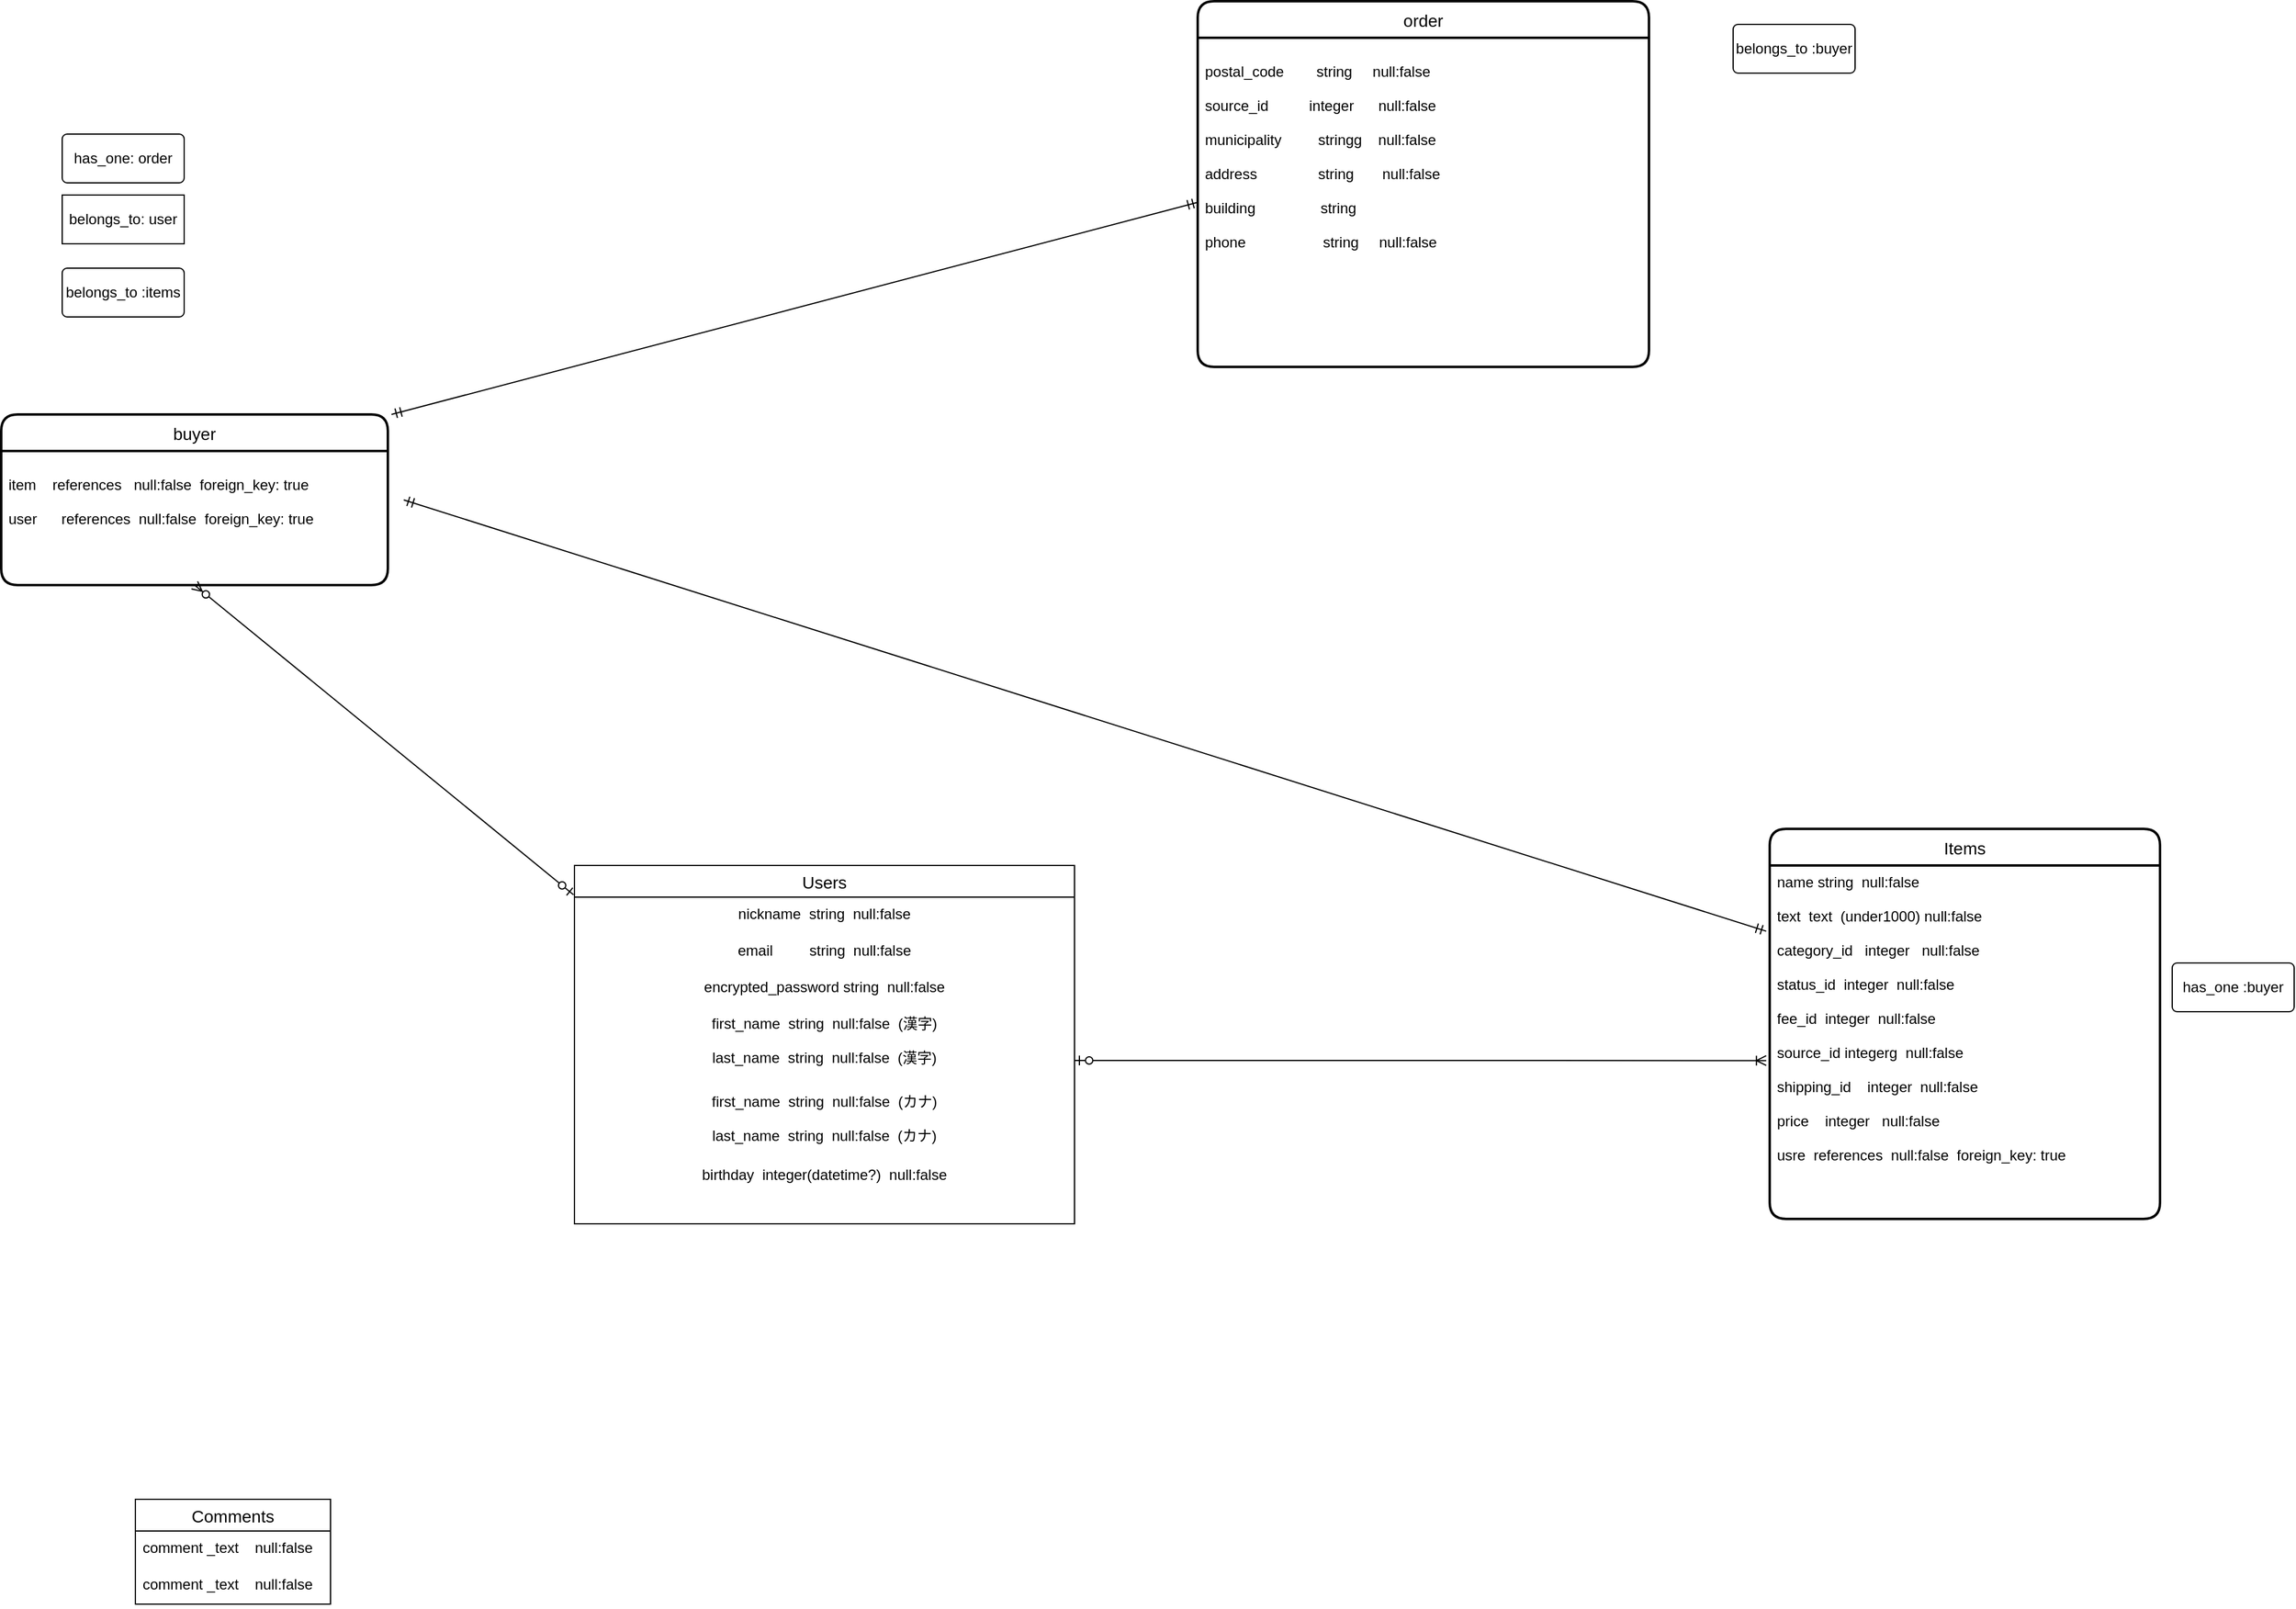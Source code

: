 <mxfile version="13.6.5">
    <diagram id="6sOw9x7CiEr7s7SWxQgY" name="ページ1">
        <mxGraphModel dx="3689" dy="2991" grid="1" gridSize="10" guides="1" tooltips="1" connect="1" arrows="1" fold="1" page="1" pageScale="1" pageWidth="827" pageHeight="1169" math="0" shadow="0">
            <root>
                <mxCell id="0"/>
                <mxCell id="1" parent="0"/>
                <mxCell id="45" value="Comments" style="swimlane;fontStyle=0;childLayout=stackLayout;horizontal=1;startSize=26;horizontalStack=0;resizeParent=1;resizeParentMax=0;resizeLast=0;collapsible=1;marginBottom=0;align=center;fontSize=14;" parent="1" vertex="1">
                    <mxGeometry x="-2050" y="-460" width="160" height="86" as="geometry"/>
                </mxCell>
                <mxCell id="71" value="comment _text    null:false" style="text;strokeColor=none;fillColor=none;spacingLeft=4;spacingRight=4;overflow=hidden;rotatable=0;points=[[0,0.5],[1,0.5]];portConstraint=eastwest;fontSize=12;" parent="45" vertex="1">
                    <mxGeometry y="26" width="160" height="30" as="geometry"/>
                </mxCell>
                <mxCell id="48" value="comment _text    null:false" style="text;strokeColor=none;fillColor=none;spacingLeft=4;spacingRight=4;overflow=hidden;rotatable=0;points=[[0,0.5],[1,0.5]];portConstraint=eastwest;fontSize=12;" parent="45" vertex="1">
                    <mxGeometry y="56" width="160" height="30" as="geometry"/>
                </mxCell>
                <mxCell id="89" value="" style="edgeStyle=entityRelationEdgeStyle;fontSize=12;html=1;endArrow=ERoneToMany;startArrow=ERzeroToOne;entryX=-0.009;entryY=0.552;entryDx=0;entryDy=0;entryPerimeter=0;" parent="1" target="44" edge="1">
                    <mxGeometry width="100" height="100" relative="1" as="geometry">
                        <mxPoint x="-1280" y="-820" as="sourcePoint"/>
                        <mxPoint x="-1180" y="-920" as="targetPoint"/>
                    </mxGeometry>
                </mxCell>
                <mxCell id="15" value="Users" style="swimlane;fontStyle=0;childLayout=stackLayout;horizontal=1;startSize=26;horizontalStack=0;resizeParent=1;resizeParentMax=0;resizeLast=0;collapsible=1;marginBottom=0;align=center;fontSize=14;" parent="1" vertex="1">
                    <mxGeometry x="-1690" y="-980" width="410" height="294" as="geometry"/>
                </mxCell>
                <mxCell id="17" value="nickname  string  null:false" style="text;strokeColor=none;fillColor=none;spacingLeft=4;spacingRight=4;overflow=hidden;rotatable=0;points=[[0,0.5],[1,0.5]];portConstraint=eastwest;fontSize=12;align=center;fontStyle=0;labelBorderColor=none;" parent="15" vertex="1">
                    <mxGeometry y="26" width="410" height="30" as="geometry"/>
                </mxCell>
                <mxCell id="16" value="email         string  null:false" style="text;strokeColor=none;fillColor=none;spacingLeft=4;spacingRight=4;overflow=hidden;rotatable=0;points=[[0,0.5],[1,0.5]];portConstraint=eastwest;fontSize=12;align=center;fontStyle=0" parent="15" vertex="1">
                    <mxGeometry y="56" width="410" height="30" as="geometry"/>
                </mxCell>
                <mxCell id="20" value="encrypted_password string  null:false" style="text;strokeColor=none;fillColor=none;spacingLeft=4;spacingRight=4;overflow=hidden;rotatable=0;points=[[0,0.5],[1,0.5]];portConstraint=eastwest;fontSize=12;align=center;" parent="15" vertex="1">
                    <mxGeometry y="86" width="410" height="30" as="geometry"/>
                </mxCell>
                <mxCell id="21" value="first_name  string  null:false  (漢字)&#10;&#10;last_name  string  null:false  (漢字)&#10;&#10;" style="text;strokeColor=none;fillColor=none;spacingLeft=4;spacingRight=4;overflow=hidden;rotatable=0;points=[[0,0.5],[1,0.5]];portConstraint=eastwest;fontSize=12;align=center;" parent="15" vertex="1">
                    <mxGeometry y="116" width="410" height="64" as="geometry"/>
                </mxCell>
                <mxCell id="22" value="first_name  string  null:false  (カナ)&#10;&#10;last_name  string  null:false  (カナ)" style="text;strokeColor=none;fillColor=none;spacingLeft=4;spacingRight=4;overflow=hidden;rotatable=0;points=[[0,0.5],[1,0.5]];portConstraint=eastwest;fontSize=12;align=center;" parent="15" vertex="1">
                    <mxGeometry y="180" width="410" height="60" as="geometry"/>
                </mxCell>
                <mxCell id="23" value="birthday  integer(datetime?)  null:false" style="text;strokeColor=none;fillColor=none;spacingLeft=4;spacingRight=4;overflow=hidden;rotatable=0;points=[[0,0.5],[1,0.5]];portConstraint=eastwest;fontSize=12;align=center;" parent="15" vertex="1">
                    <mxGeometry y="240" width="410" height="54" as="geometry"/>
                </mxCell>
                <mxCell id="43" value="Items" style="swimlane;childLayout=stackLayout;horizontal=1;startSize=30;horizontalStack=0;rounded=1;fontSize=14;fontStyle=0;strokeWidth=2;resizeParent=0;resizeLast=1;shadow=0;dashed=0;align=center;" parent="1" vertex="1">
                    <mxGeometry x="-710" y="-1010" width="320" height="320" as="geometry"/>
                </mxCell>
                <mxCell id="44" value="name string  null:false&#10;&#10;text  text  (under1000) null:false&#10;&#10;category_id   integer   null:false&#10;&#10;status_id  integer  null:false&#10;&#10;fee_id  integer  null:false&#10;&#10;source_id integerg  null:false&#10;&#10;shipping_id    integer  null:false&#10;&#10;price    integer   null:false&#10;&#10;usre  references  null:false  foreign_key: true" style="align=left;strokeColor=none;fillColor=none;spacingLeft=4;fontSize=12;verticalAlign=top;resizable=0;rotatable=0;part=1;" parent="43" vertex="1">
                    <mxGeometry y="30" width="320" height="290" as="geometry"/>
                </mxCell>
                <mxCell id="83" style="edgeStyle=orthogonalEdgeStyle;rounded=0;orthogonalLoop=1;jettySize=auto;html=1;exitX=0.5;exitY=1;exitDx=0;exitDy=0;" parent="43" source="44" target="44" edge="1">
                    <mxGeometry relative="1" as="geometry"/>
                </mxCell>
                <mxCell id="108" value="belongs_to: user" style="whiteSpace=wrap;html=1;align=center;" parent="1" vertex="1">
                    <mxGeometry x="-2110" y="-1530" width="100" height="40" as="geometry"/>
                </mxCell>
                <mxCell id="109" value="belongs_to :items" style="rounded=1;arcSize=10;whiteSpace=wrap;html=1;align=center;" parent="1" vertex="1">
                    <mxGeometry x="-2110" y="-1470" width="100" height="40" as="geometry"/>
                </mxCell>
                <mxCell id="110" value="belongs_to :buyer" style="rounded=1;arcSize=10;whiteSpace=wrap;html=1;align=center;" parent="1" vertex="1">
                    <mxGeometry x="-740" y="-1670" width="100" height="40" as="geometry"/>
                </mxCell>
                <mxCell id="113" value="" style="fontSize=12;html=1;endArrow=ERmandOne;startArrow=ERmandOne;exitX=-0.009;exitY=0.186;exitDx=0;exitDy=0;entryX=1;entryY=1;entryDx=0;entryDy=0;exitPerimeter=0;" parent="1" source="44" edge="1">
                    <mxGeometry width="100" height="100" relative="1" as="geometry">
                        <mxPoint x="-1219.99" y="-1490.0" as="sourcePoint"/>
                        <mxPoint x="-1830" y="-1279.89" as="targetPoint"/>
                    </mxGeometry>
                </mxCell>
                <mxCell id="114" value="has_one :buyer" style="rounded=1;arcSize=10;whiteSpace=wrap;html=1;align=center;" parent="1" vertex="1">
                    <mxGeometry x="-380" y="-900" width="100" height="40" as="geometry"/>
                </mxCell>
                <mxCell id="62" value="order" style="swimlane;childLayout=stackLayout;horizontal=1;startSize=30;horizontalStack=0;rounded=1;fontSize=14;fontStyle=0;strokeWidth=2;resizeParent=0;resizeLast=1;shadow=0;dashed=0;align=center;" parent="1" vertex="1">
                    <mxGeometry x="-1179" y="-1689" width="370" height="300" as="geometry"/>
                </mxCell>
                <mxCell id="63" value="&#10;postal_code        string     null:false&#10;&#10;source_id          integer      null:false&#10;&#10;municipality         stringg    null:false&#10;&#10;address               string       null:false&#10;&#10;building                string&#10;&#10;phone                   string     null:false&#10;&#10;" style="align=left;strokeColor=none;fillColor=none;spacingLeft=4;fontSize=12;verticalAlign=top;resizable=0;rotatable=0;part=1;" parent="62" vertex="1">
                    <mxGeometry y="30" width="370" height="270" as="geometry"/>
                </mxCell>
                <mxCell id="100" value="buyer" style="swimlane;childLayout=stackLayout;horizontal=1;startSize=30;horizontalStack=0;rounded=1;fontSize=14;fontStyle=0;strokeWidth=2;resizeParent=0;resizeLast=1;shadow=0;dashed=0;align=center;" parent="1" vertex="1">
                    <mxGeometry x="-2160" y="-1350" width="317" height="140" as="geometry"/>
                </mxCell>
                <mxCell id="101" value="&#10;item    references   null:false  foreign_key: true&#10;&#10;user      references  null:false  foreign_key: true    &#10;" style="align=left;strokeColor=none;fillColor=none;spacingLeft=4;fontSize=12;verticalAlign=top;resizable=0;rotatable=0;part=1;" parent="100" vertex="1">
                    <mxGeometry y="30" width="317" height="110" as="geometry"/>
                </mxCell>
                <mxCell id="117" value="" style="fontSize=12;html=1;endArrow=ERmandOne;startArrow=ERmandOne;entryX=0;entryY=0.5;entryDx=0;entryDy=0;" parent="1" target="63" edge="1">
                    <mxGeometry width="100" height="100" relative="1" as="geometry">
                        <mxPoint x="-1840" y="-1350" as="sourcePoint"/>
                        <mxPoint x="-1300" y="-1520" as="targetPoint"/>
                    </mxGeometry>
                </mxCell>
                <mxCell id="118" value="has_one: order" style="rounded=1;arcSize=10;whiteSpace=wrap;html=1;align=center;" parent="1" vertex="1">
                    <mxGeometry x="-2110" y="-1580" width="100" height="40" as="geometry"/>
                </mxCell>
                <mxCell id="119" value="" style="fontSize=12;html=1;endArrow=ERzeroToMany;startArrow=ERzeroToOne;entryX=0.5;entryY=1;entryDx=0;entryDy=0;exitX=-0.002;exitY=-0.067;exitDx=0;exitDy=0;exitPerimeter=0;" parent="1" source="17" target="101" edge="1">
                    <mxGeometry width="100" height="100" relative="1" as="geometry">
                        <mxPoint x="-1700" y="-980" as="sourcePoint"/>
                        <mxPoint x="-1600" y="-1080" as="targetPoint"/>
                    </mxGeometry>
                </mxCell>
            </root>
        </mxGraphModel>
    </diagram>
</mxfile>